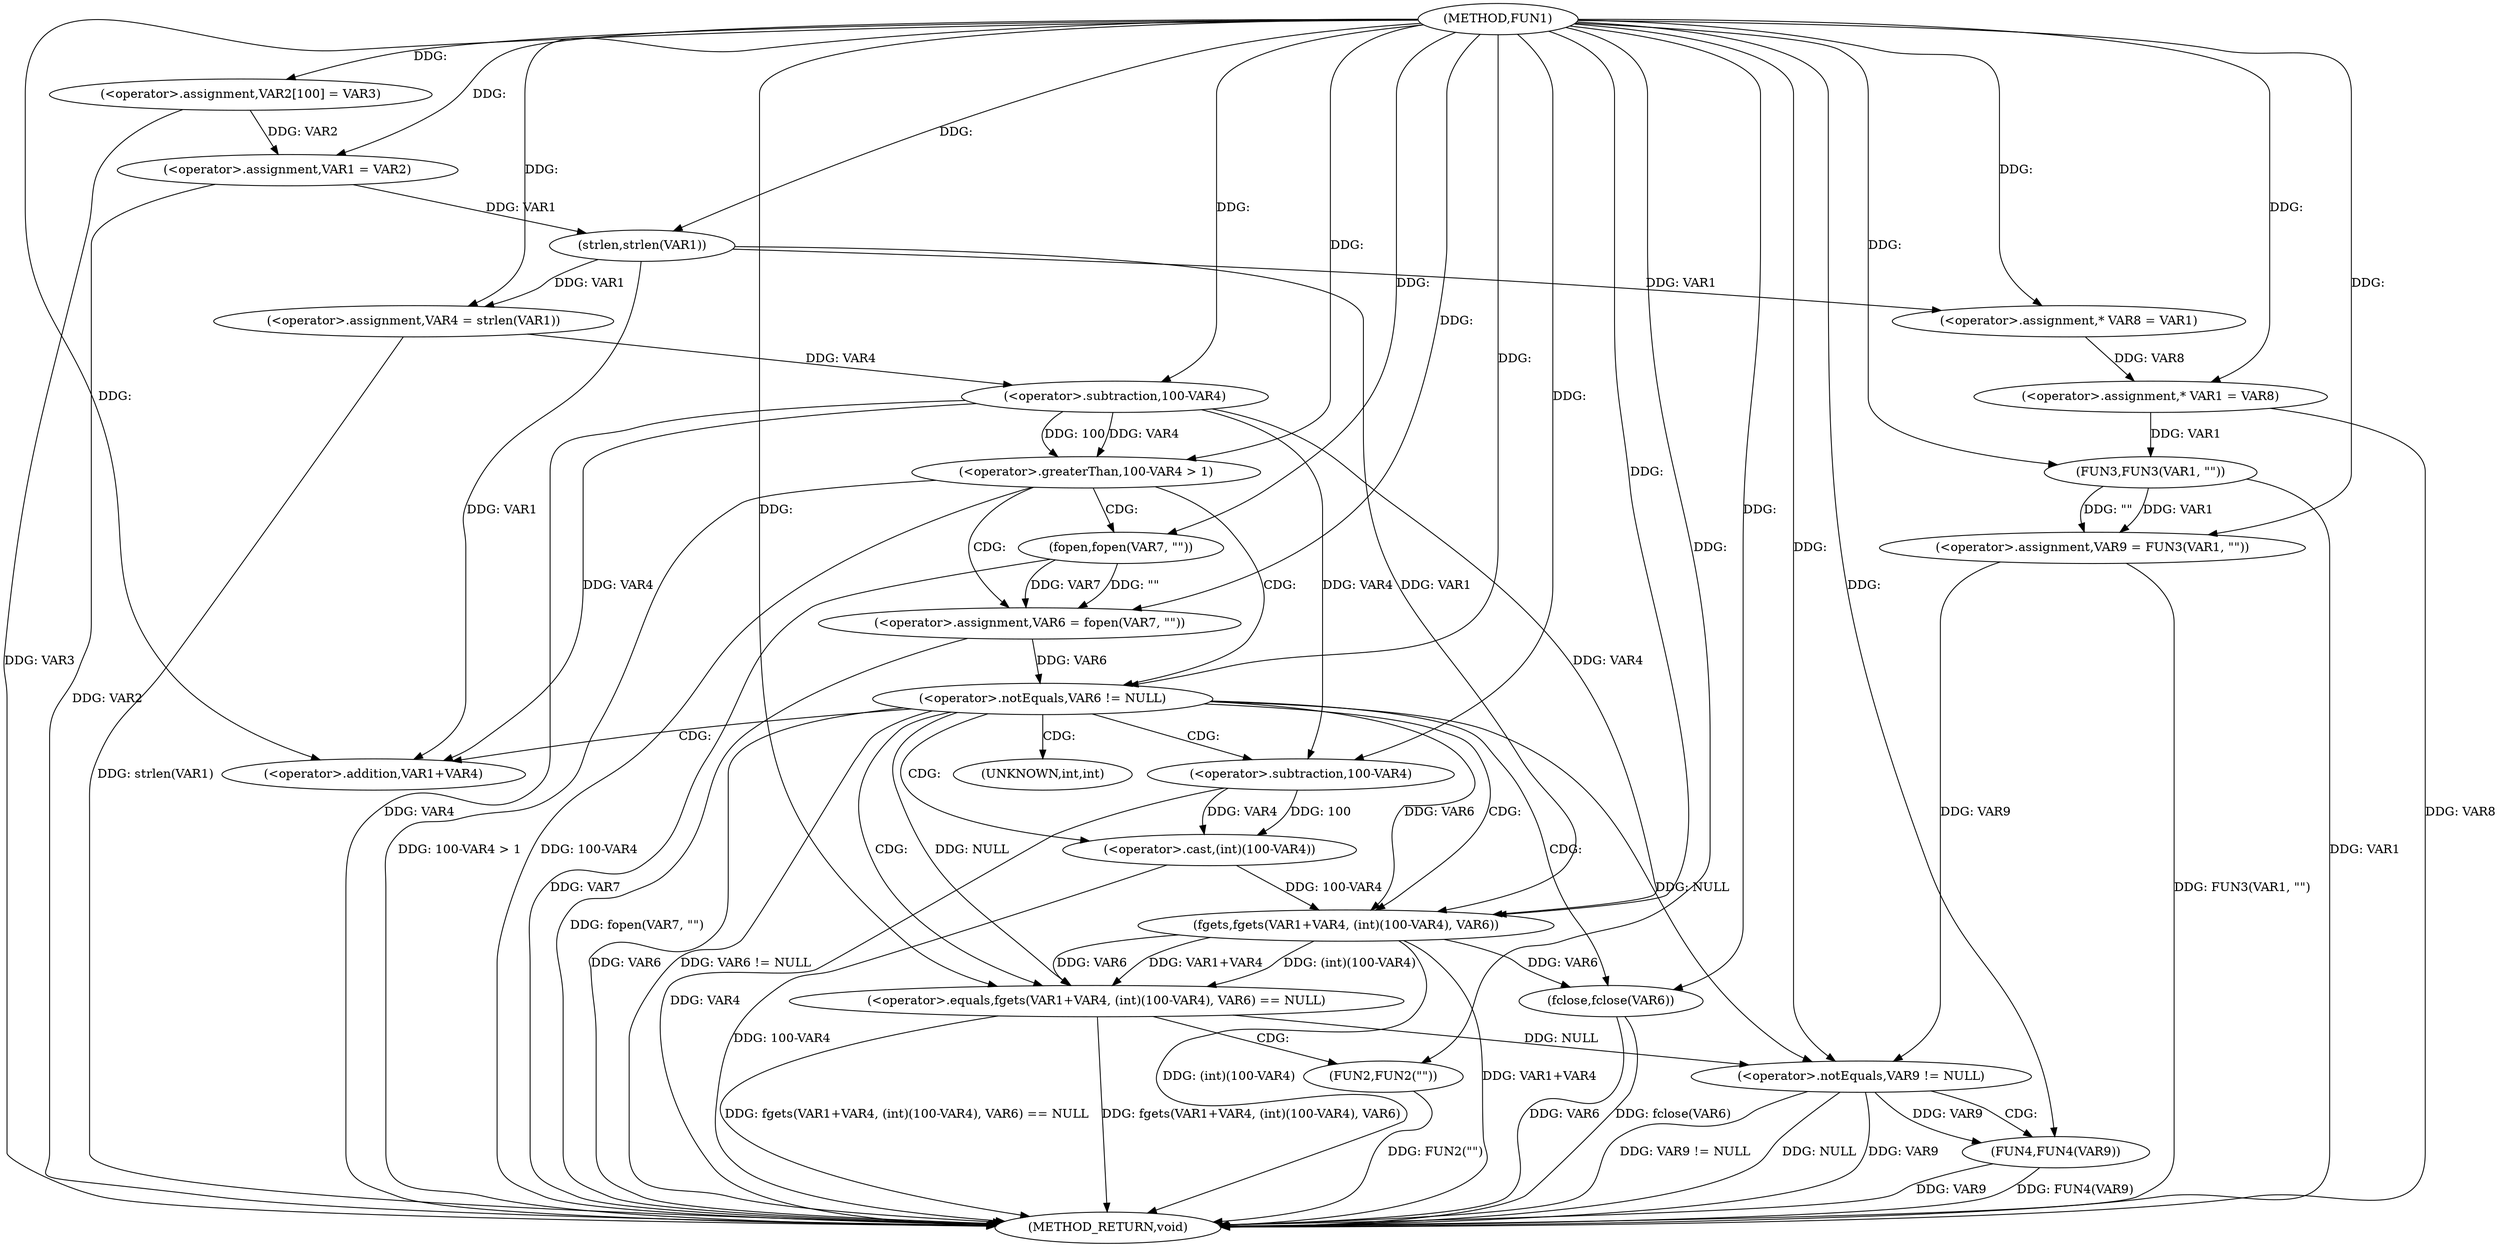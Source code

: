 digraph FUN1 {  
"1000100" [label = "(METHOD,FUN1)" ]
"1000175" [label = "(METHOD_RETURN,void)" ]
"1000104" [label = "(<operator>.assignment,VAR2[100] = VAR3)" ]
"1000107" [label = "(<operator>.assignment,VAR1 = VAR2)" ]
"1000112" [label = "(<operator>.assignment,VAR4 = strlen(VAR1))" ]
"1000114" [label = "(strlen,strlen(VAR1))" ]
"1000118" [label = "(<operator>.greaterThan,100-VAR4 > 1)" ]
"1000119" [label = "(<operator>.subtraction,100-VAR4)" ]
"1000124" [label = "(<operator>.assignment,VAR6 = fopen(VAR7, \"\"))" ]
"1000126" [label = "(fopen,fopen(VAR7, \"\"))" ]
"1000130" [label = "(<operator>.notEquals,VAR6 != NULL)" ]
"1000135" [label = "(<operator>.equals,fgets(VAR1+VAR4, (int)(100-VAR4), VAR6) == NULL)" ]
"1000136" [label = "(fgets,fgets(VAR1+VAR4, (int)(100-VAR4), VAR6))" ]
"1000137" [label = "(<operator>.addition,VAR1+VAR4)" ]
"1000140" [label = "(<operator>.cast,(int)(100-VAR4))" ]
"1000142" [label = "(<operator>.subtraction,100-VAR4)" ]
"1000148" [label = "(FUN2,FUN2(\"\"))" ]
"1000150" [label = "(fclose,fclose(VAR6))" ]
"1000154" [label = "(<operator>.assignment,* VAR8 = VAR1)" ]
"1000158" [label = "(<operator>.assignment,* VAR1 = VAR8)" ]
"1000163" [label = "(<operator>.assignment,VAR9 = FUN3(VAR1, \"\"))" ]
"1000165" [label = "(FUN3,FUN3(VAR1, \"\"))" ]
"1000169" [label = "(<operator>.notEquals,VAR9 != NULL)" ]
"1000173" [label = "(FUN4,FUN4(VAR9))" ]
"1000141" [label = "(UNKNOWN,int,int)" ]
  "1000140" -> "1000175"  [ label = "DDG: 100-VAR4"] 
  "1000169" -> "1000175"  [ label = "DDG: VAR9 != NULL"] 
  "1000119" -> "1000175"  [ label = "DDG: VAR4"] 
  "1000148" -> "1000175"  [ label = "DDG: FUN2(\"\")"] 
  "1000126" -> "1000175"  [ label = "DDG: VAR7"] 
  "1000118" -> "1000175"  [ label = "DDG: 100-VAR4 > 1"] 
  "1000118" -> "1000175"  [ label = "DDG: 100-VAR4"] 
  "1000130" -> "1000175"  [ label = "DDG: VAR6 != NULL"] 
  "1000124" -> "1000175"  [ label = "DDG: fopen(VAR7, \"\")"] 
  "1000150" -> "1000175"  [ label = "DDG: VAR6"] 
  "1000112" -> "1000175"  [ label = "DDG: strlen(VAR1)"] 
  "1000158" -> "1000175"  [ label = "DDG: VAR8"] 
  "1000165" -> "1000175"  [ label = "DDG: VAR1"] 
  "1000136" -> "1000175"  [ label = "DDG: (int)(100-VAR4)"] 
  "1000142" -> "1000175"  [ label = "DDG: VAR4"] 
  "1000135" -> "1000175"  [ label = "DDG: fgets(VAR1+VAR4, (int)(100-VAR4), VAR6) == NULL"] 
  "1000173" -> "1000175"  [ label = "DDG: FUN4(VAR9)"] 
  "1000135" -> "1000175"  [ label = "DDG: fgets(VAR1+VAR4, (int)(100-VAR4), VAR6)"] 
  "1000169" -> "1000175"  [ label = "DDG: NULL"] 
  "1000169" -> "1000175"  [ label = "DDG: VAR9"] 
  "1000150" -> "1000175"  [ label = "DDG: fclose(VAR6)"] 
  "1000173" -> "1000175"  [ label = "DDG: VAR9"] 
  "1000136" -> "1000175"  [ label = "DDG: VAR1+VAR4"] 
  "1000104" -> "1000175"  [ label = "DDG: VAR3"] 
  "1000107" -> "1000175"  [ label = "DDG: VAR2"] 
  "1000130" -> "1000175"  [ label = "DDG: VAR6"] 
  "1000163" -> "1000175"  [ label = "DDG: FUN3(VAR1, \"\")"] 
  "1000100" -> "1000104"  [ label = "DDG: "] 
  "1000104" -> "1000107"  [ label = "DDG: VAR2"] 
  "1000100" -> "1000107"  [ label = "DDG: "] 
  "1000114" -> "1000112"  [ label = "DDG: VAR1"] 
  "1000100" -> "1000112"  [ label = "DDG: "] 
  "1000107" -> "1000114"  [ label = "DDG: VAR1"] 
  "1000100" -> "1000114"  [ label = "DDG: "] 
  "1000119" -> "1000118"  [ label = "DDG: 100"] 
  "1000119" -> "1000118"  [ label = "DDG: VAR4"] 
  "1000100" -> "1000119"  [ label = "DDG: "] 
  "1000112" -> "1000119"  [ label = "DDG: VAR4"] 
  "1000100" -> "1000118"  [ label = "DDG: "] 
  "1000126" -> "1000124"  [ label = "DDG: VAR7"] 
  "1000126" -> "1000124"  [ label = "DDG: \"\""] 
  "1000100" -> "1000124"  [ label = "DDG: "] 
  "1000100" -> "1000126"  [ label = "DDG: "] 
  "1000124" -> "1000130"  [ label = "DDG: VAR6"] 
  "1000100" -> "1000130"  [ label = "DDG: "] 
  "1000136" -> "1000135"  [ label = "DDG: VAR1+VAR4"] 
  "1000136" -> "1000135"  [ label = "DDG: (int)(100-VAR4)"] 
  "1000136" -> "1000135"  [ label = "DDG: VAR6"] 
  "1000114" -> "1000136"  [ label = "DDG: VAR1"] 
  "1000100" -> "1000136"  [ label = "DDG: "] 
  "1000119" -> "1000136"  [ label = "DDG: VAR4"] 
  "1000114" -> "1000137"  [ label = "DDG: VAR1"] 
  "1000100" -> "1000137"  [ label = "DDG: "] 
  "1000119" -> "1000137"  [ label = "DDG: VAR4"] 
  "1000140" -> "1000136"  [ label = "DDG: 100-VAR4"] 
  "1000142" -> "1000140"  [ label = "DDG: 100"] 
  "1000142" -> "1000140"  [ label = "DDG: VAR4"] 
  "1000100" -> "1000142"  [ label = "DDG: "] 
  "1000119" -> "1000142"  [ label = "DDG: VAR4"] 
  "1000130" -> "1000136"  [ label = "DDG: VAR6"] 
  "1000130" -> "1000135"  [ label = "DDG: NULL"] 
  "1000100" -> "1000135"  [ label = "DDG: "] 
  "1000100" -> "1000148"  [ label = "DDG: "] 
  "1000136" -> "1000150"  [ label = "DDG: VAR6"] 
  "1000100" -> "1000150"  [ label = "DDG: "] 
  "1000114" -> "1000154"  [ label = "DDG: VAR1"] 
  "1000100" -> "1000154"  [ label = "DDG: "] 
  "1000154" -> "1000158"  [ label = "DDG: VAR8"] 
  "1000100" -> "1000158"  [ label = "DDG: "] 
  "1000165" -> "1000163"  [ label = "DDG: VAR1"] 
  "1000165" -> "1000163"  [ label = "DDG: \"\""] 
  "1000100" -> "1000163"  [ label = "DDG: "] 
  "1000158" -> "1000165"  [ label = "DDG: VAR1"] 
  "1000100" -> "1000165"  [ label = "DDG: "] 
  "1000163" -> "1000169"  [ label = "DDG: VAR9"] 
  "1000100" -> "1000169"  [ label = "DDG: "] 
  "1000130" -> "1000169"  [ label = "DDG: NULL"] 
  "1000135" -> "1000169"  [ label = "DDG: NULL"] 
  "1000169" -> "1000173"  [ label = "DDG: VAR9"] 
  "1000100" -> "1000173"  [ label = "DDG: "] 
  "1000118" -> "1000126"  [ label = "CDG: "] 
  "1000118" -> "1000124"  [ label = "CDG: "] 
  "1000118" -> "1000130"  [ label = "CDG: "] 
  "1000130" -> "1000142"  [ label = "CDG: "] 
  "1000130" -> "1000137"  [ label = "CDG: "] 
  "1000130" -> "1000141"  [ label = "CDG: "] 
  "1000130" -> "1000150"  [ label = "CDG: "] 
  "1000130" -> "1000135"  [ label = "CDG: "] 
  "1000130" -> "1000136"  [ label = "CDG: "] 
  "1000130" -> "1000140"  [ label = "CDG: "] 
  "1000135" -> "1000148"  [ label = "CDG: "] 
  "1000169" -> "1000173"  [ label = "CDG: "] 
}
